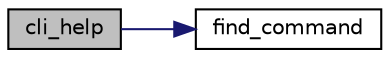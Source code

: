 digraph "cli_help"
{
 // LATEX_PDF_SIZE
  edge [fontname="Helvetica",fontsize="10",labelfontname="Helvetica",labelfontsize="10"];
  node [fontname="Helvetica",fontsize="10",shape=record];
  rankdir="LR";
  Node1 [label="cli_help",height=0.2,width=0.4,color="black", fillcolor="grey75", style="filled", fontcolor="black",tooltip=" "];
  Node1 -> Node2 [color="midnightblue",fontsize="10",style="solid",fontname="Helvetica"];
  Node2 [label="find_command",height=0.2,width=0.4,color="black", fillcolor="white", style="filled",URL="$cli_8c.html#a152a4a0d29a978922a9fe8ad54d1ac8b",tooltip=" "];
}
